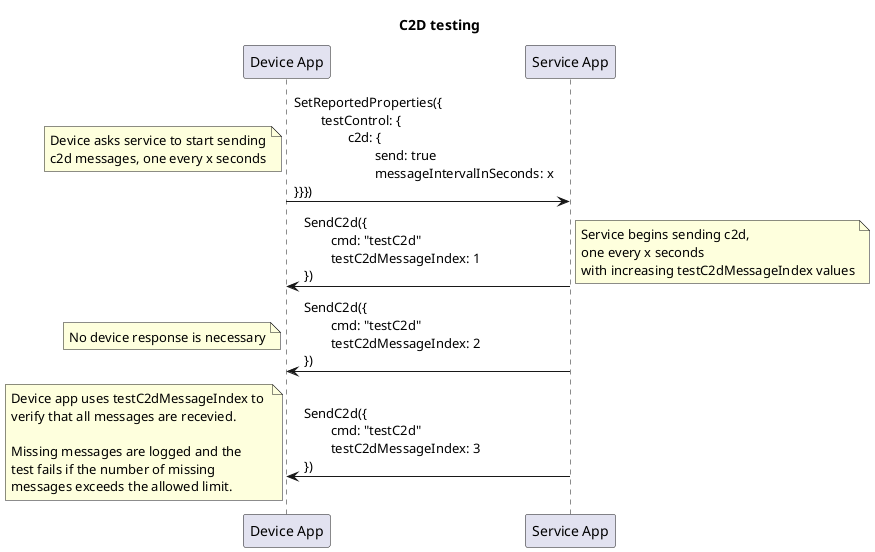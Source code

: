 @startuml
participant "Device App" as D
participant "Service App" as S

title **C2D testing**

D -> S: SetReportedProperties({\n\ttestControl: {\n\t\tc2d: {\n\t\t\tsend: true\n\t\t\tmessageIntervalInSeconds: x\n}}})
note left: Device asks service to start sending\nc2d messages, one every x seconds

S -> D: SendC2d({\n\tcmd: "testC2d"\n\ttestC2dMessageIndex: 1\n})
note right: Service begins sending c2d,\none every x seconds\nwith increasing testC2dMessageIndex values

S -> D: SendC2d({\n\tcmd: "testC2d"\n\ttestC2dMessageIndex: 2\n})
note left: No device response is necessary

S -> D: SendC2d({\n\tcmd: "testC2d"\n\ttestC2dMessageIndex: 3\n})
note left: Device app uses testC2dMessageIndex to \nverify that all messages are recevied.\n\nMissing messages are logged and the \ntest fails if the number of missing \nmessages exceeds the allowed limit.
@enduml